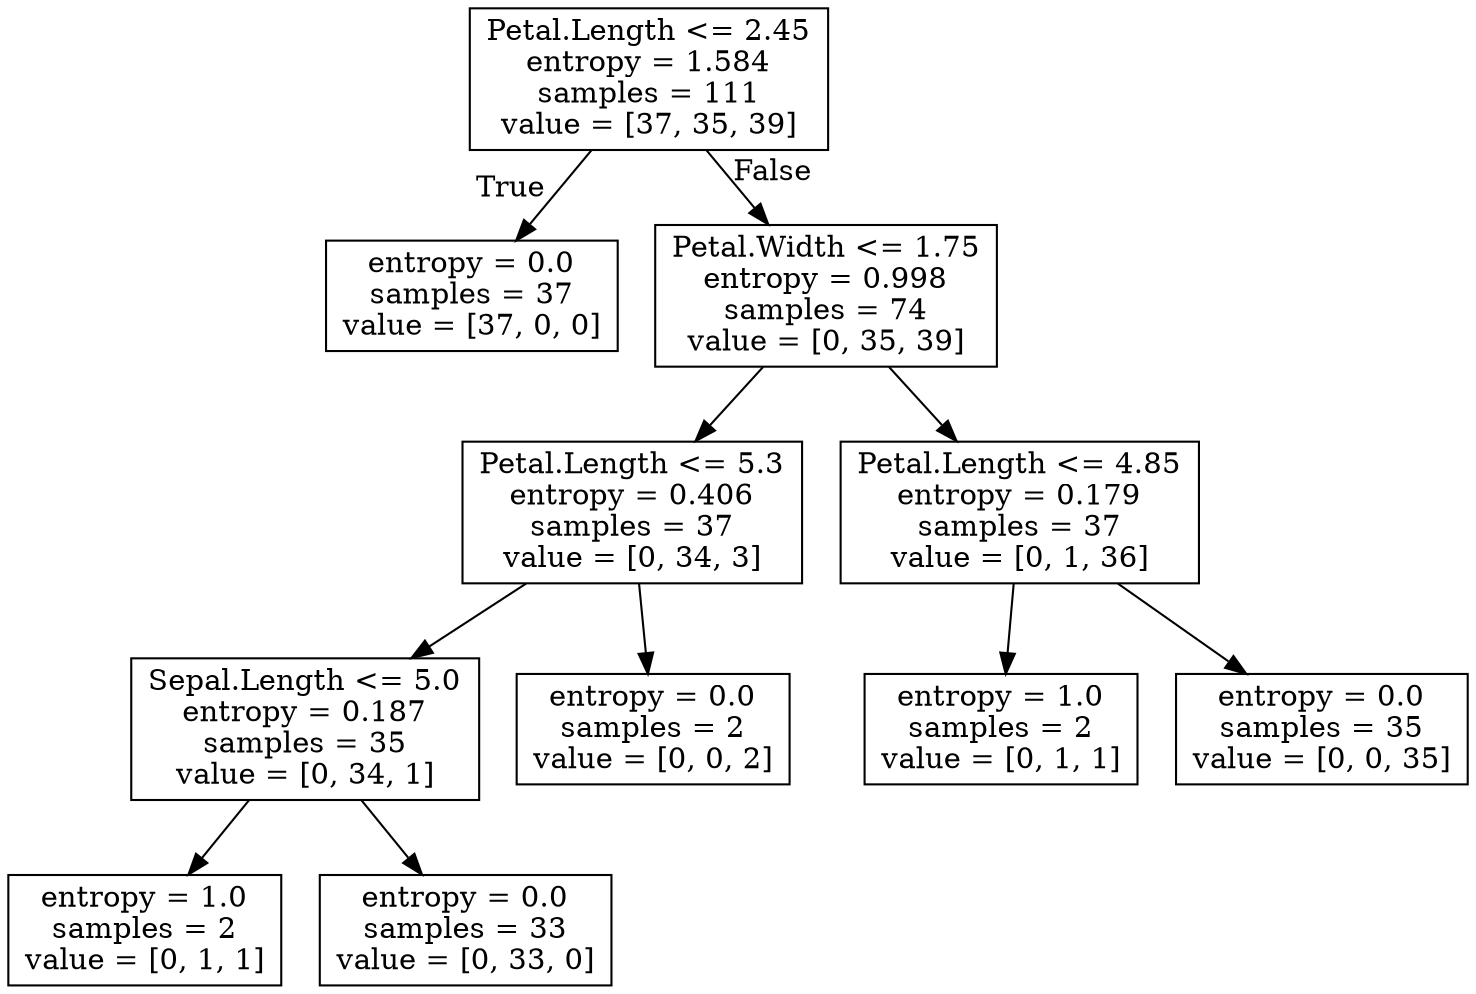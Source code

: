 digraph Tree {
node [shape=box] ;
0 [label="Petal.Length <= 2.45\nentropy = 1.584\nsamples = 111\nvalue = [37, 35, 39]"] ;
1 [label="entropy = 0.0\nsamples = 37\nvalue = [37, 0, 0]"] ;
0 -> 1 [labeldistance=2.5, labelangle=45, headlabel="True"] ;
2 [label="Petal.Width <= 1.75\nentropy = 0.998\nsamples = 74\nvalue = [0, 35, 39]"] ;
0 -> 2 [labeldistance=2.5, labelangle=-45, headlabel="False"] ;
3 [label="Petal.Length <= 5.3\nentropy = 0.406\nsamples = 37\nvalue = [0, 34, 3]"] ;
2 -> 3 ;
4 [label="Sepal.Length <= 5.0\nentropy = 0.187\nsamples = 35\nvalue = [0, 34, 1]"] ;
3 -> 4 ;
5 [label="entropy = 1.0\nsamples = 2\nvalue = [0, 1, 1]"] ;
4 -> 5 ;
6 [label="entropy = 0.0\nsamples = 33\nvalue = [0, 33, 0]"] ;
4 -> 6 ;
7 [label="entropy = 0.0\nsamples = 2\nvalue = [0, 0, 2]"] ;
3 -> 7 ;
8 [label="Petal.Length <= 4.85\nentropy = 0.179\nsamples = 37\nvalue = [0, 1, 36]"] ;
2 -> 8 ;
9 [label="entropy = 1.0\nsamples = 2\nvalue = [0, 1, 1]"] ;
8 -> 9 ;
10 [label="entropy = 0.0\nsamples = 35\nvalue = [0, 0, 35]"] ;
8 -> 10 ;
}